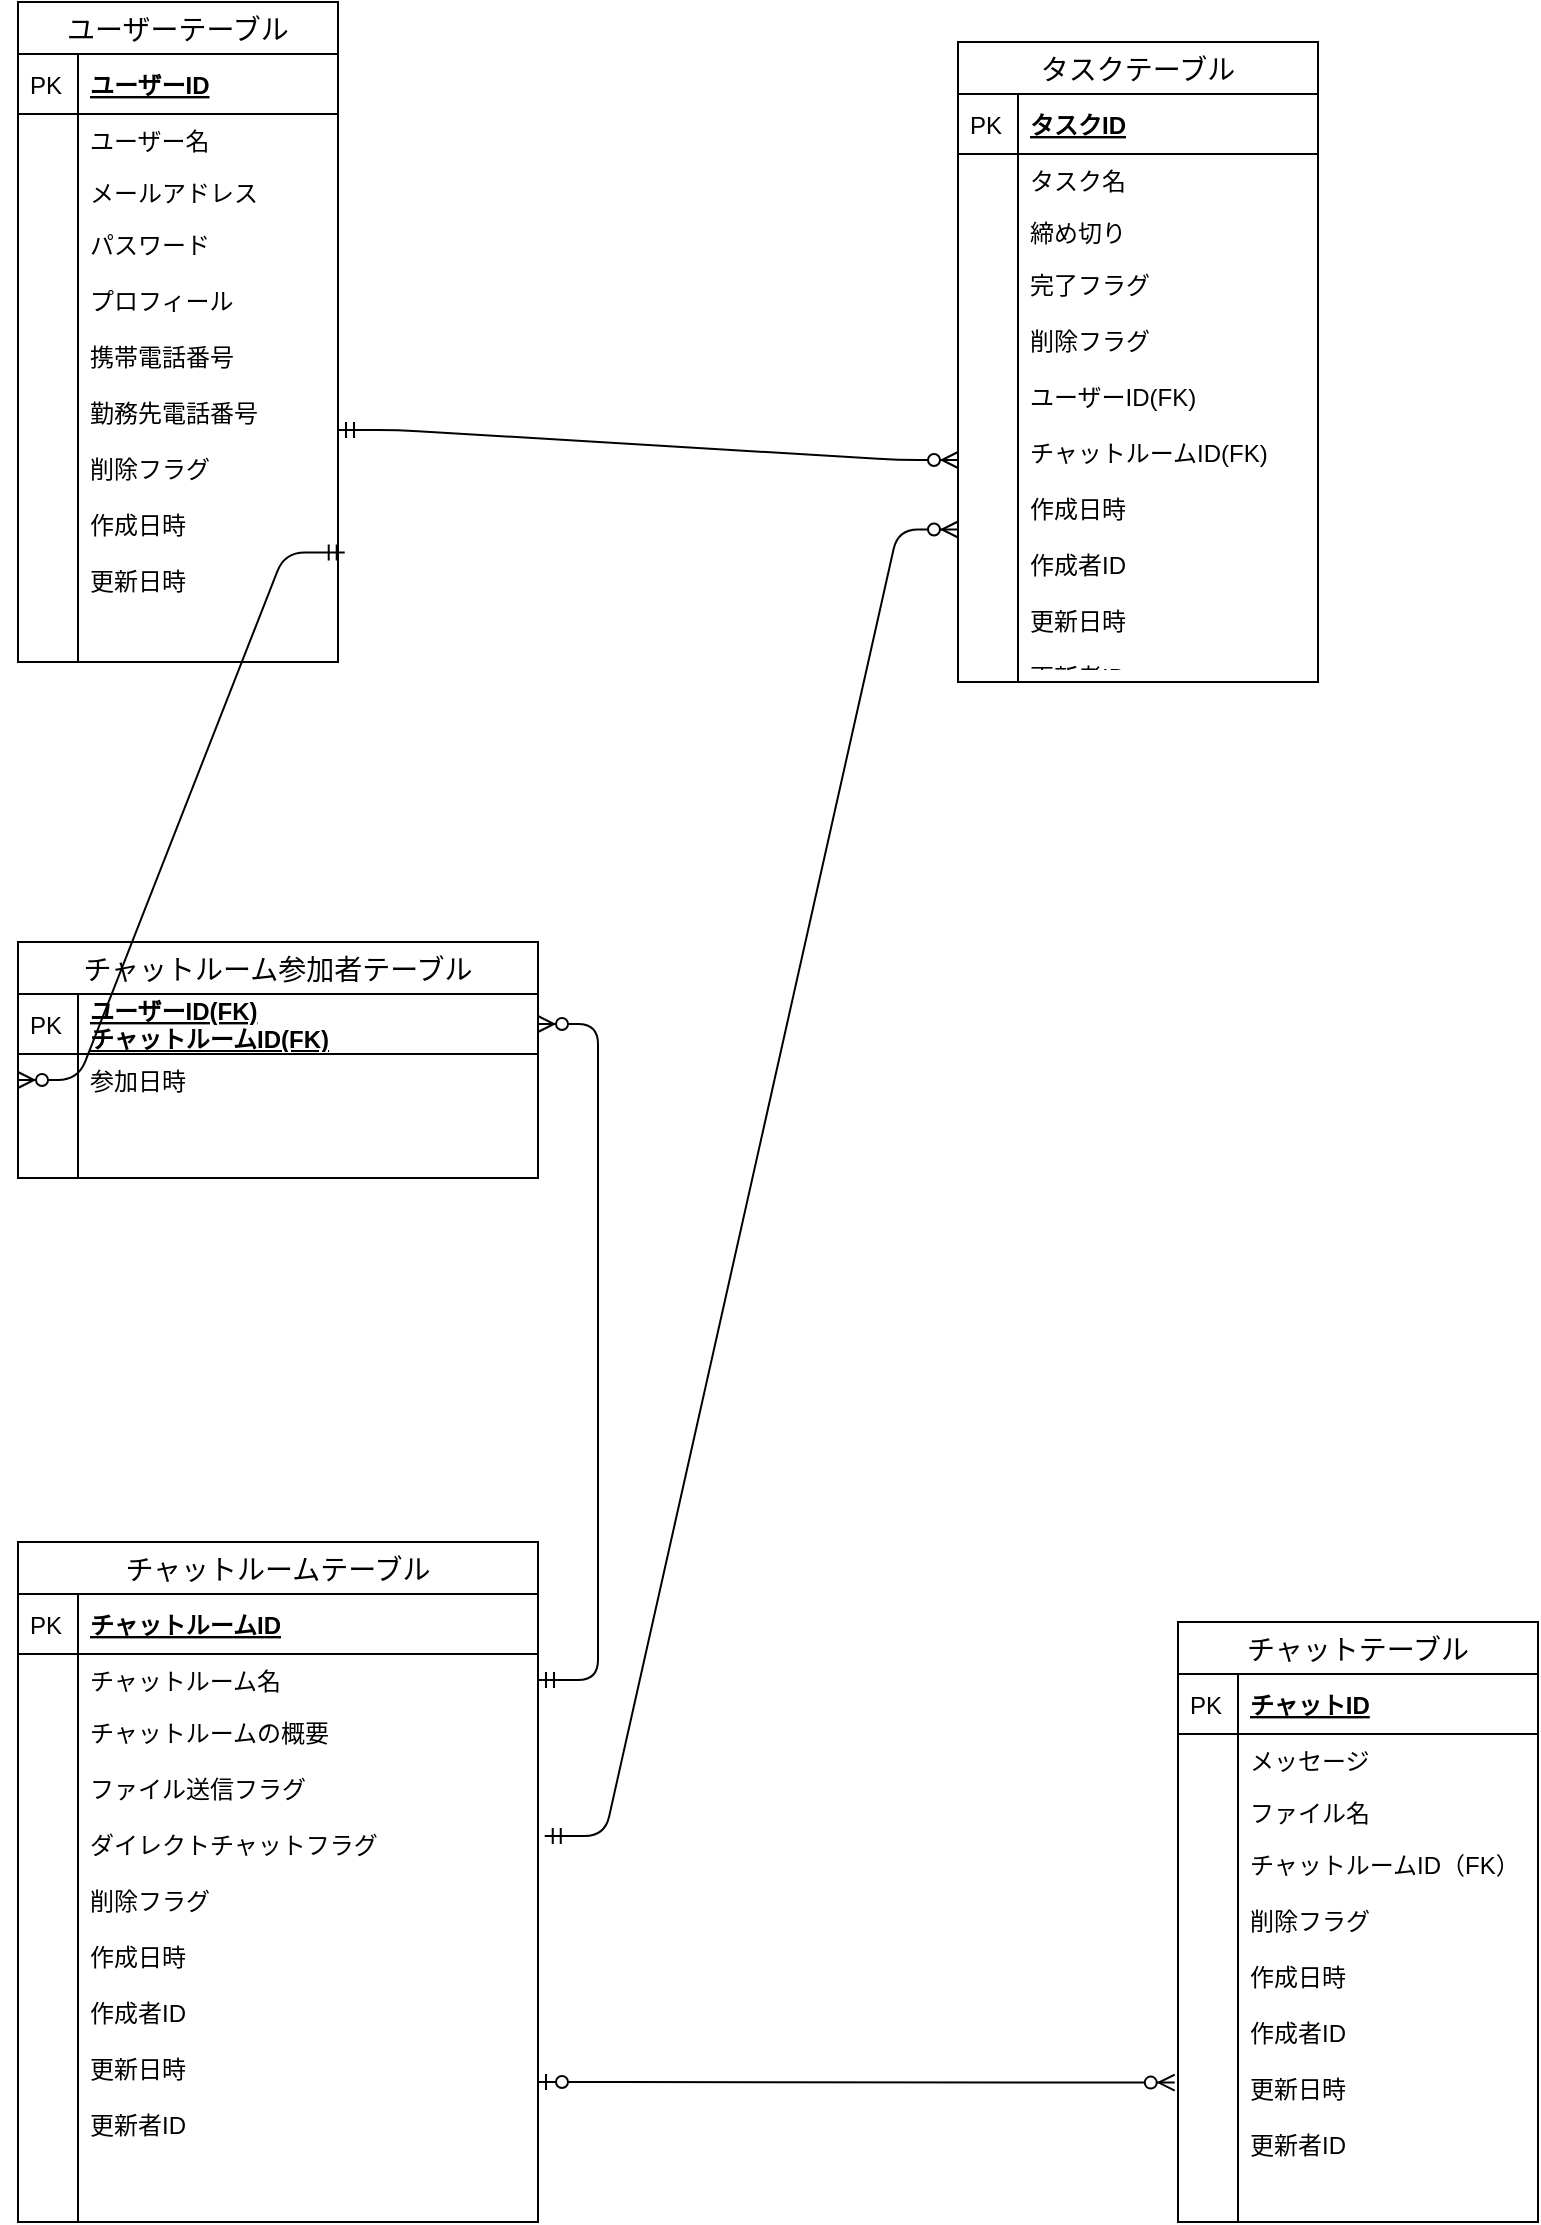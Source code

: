 <mxfile version="13.1.3">
    <diagram id="6hGFLwfOUW9BJ-s0fimq" name="Page-1">
        <mxGraphModel dx="606" dy="635" grid="1" gridSize="10" guides="1" tooltips="1" connect="1" arrows="1" fold="1" page="1" pageScale="1" pageWidth="827" pageHeight="1169" math="0" shadow="0">
            <root>
                <mxCell id="0"/>
                <mxCell id="1" parent="0"/>
                <mxCell id="81" value="ユーザーテーブル" style="swimlane;fontStyle=0;childLayout=stackLayout;horizontal=1;startSize=26;horizontalStack=0;resizeParent=1;resizeParentMax=0;resizeLast=0;collapsible=1;marginBottom=0;align=center;fontSize=14;" parent="1" vertex="1">
                    <mxGeometry x="50" y="40" width="160" height="330" as="geometry"/>
                </mxCell>
                <mxCell id="82" value="ユーザーID" style="shape=partialRectangle;top=0;left=0;right=0;bottom=1;align=left;verticalAlign=middle;fillColor=none;spacingLeft=34;spacingRight=4;overflow=hidden;rotatable=0;points=[[0,0.5],[1,0.5]];portConstraint=eastwest;dropTarget=0;fontStyle=5;fontSize=12;" parent="81" vertex="1">
                    <mxGeometry y="26" width="160" height="30" as="geometry"/>
                </mxCell>
                <mxCell id="83" value="PK" style="shape=partialRectangle;top=0;left=0;bottom=0;fillColor=none;align=left;verticalAlign=middle;spacingLeft=4;spacingRight=4;overflow=hidden;rotatable=0;points=[];portConstraint=eastwest;part=1;fontSize=12;" parent="82" vertex="1" connectable="0">
                    <mxGeometry width="30" height="30" as="geometry"/>
                </mxCell>
                <mxCell id="84" value="ユーザー名&#10;" style="shape=partialRectangle;top=0;left=0;right=0;bottom=0;align=left;verticalAlign=top;fillColor=none;spacingLeft=34;spacingRight=4;overflow=hidden;rotatable=0;points=[[0,0.5],[1,0.5]];portConstraint=eastwest;dropTarget=0;fontSize=12;" parent="81" vertex="1">
                    <mxGeometry y="56" width="160" height="26" as="geometry"/>
                </mxCell>
                <mxCell id="85" value="" style="shape=partialRectangle;top=0;left=0;bottom=0;fillColor=none;align=left;verticalAlign=top;spacingLeft=4;spacingRight=4;overflow=hidden;rotatable=0;points=[];portConstraint=eastwest;part=1;fontSize=12;" parent="84" vertex="1" connectable="0">
                    <mxGeometry width="30" height="26" as="geometry"/>
                </mxCell>
                <mxCell id="86" value="メールアドレス" style="shape=partialRectangle;top=0;left=0;right=0;bottom=0;align=left;verticalAlign=top;fillColor=none;spacingLeft=34;spacingRight=4;overflow=hidden;rotatable=0;points=[[0,0.5],[1,0.5]];portConstraint=eastwest;dropTarget=0;fontSize=12;" parent="81" vertex="1">
                    <mxGeometry y="82" width="160" height="26" as="geometry"/>
                </mxCell>
                <mxCell id="87" value="" style="shape=partialRectangle;top=0;left=0;bottom=0;fillColor=none;align=left;verticalAlign=top;spacingLeft=4;spacingRight=4;overflow=hidden;rotatable=0;points=[];portConstraint=eastwest;part=1;fontSize=12;" parent="86" vertex="1" connectable="0">
                    <mxGeometry width="30" height="26" as="geometry"/>
                </mxCell>
                <mxCell id="88" value="パスワード&#10;&#10;プロフィール&#10;&#10;携帯電話番号&#10;&#10;勤務先電話番号&#10;&#10;削除フラグ&#10;&#10;作成日時&#10;&#10;更新日時&#10;&#10;" style="shape=partialRectangle;top=0;left=0;right=0;bottom=0;align=left;verticalAlign=top;fillColor=none;spacingLeft=34;spacingRight=4;overflow=hidden;rotatable=0;points=[[0,0.5],[1,0.5]];portConstraint=eastwest;dropTarget=0;fontSize=12;" parent="81" vertex="1">
                    <mxGeometry y="108" width="160" height="212" as="geometry"/>
                </mxCell>
                <mxCell id="89" value="" style="shape=partialRectangle;top=0;left=0;bottom=0;fillColor=none;align=left;verticalAlign=top;spacingLeft=4;spacingRight=4;overflow=hidden;rotatable=0;points=[];portConstraint=eastwest;part=1;fontSize=12;" parent="88" vertex="1" connectable="0">
                    <mxGeometry width="30" height="212.0" as="geometry"/>
                </mxCell>
                <mxCell id="90" value="" style="shape=partialRectangle;top=0;left=0;right=0;bottom=0;align=left;verticalAlign=top;fillColor=none;spacingLeft=34;spacingRight=4;overflow=hidden;rotatable=0;points=[[0,0.5],[1,0.5]];portConstraint=eastwest;dropTarget=0;fontSize=12;" parent="81" vertex="1">
                    <mxGeometry y="320" width="160" height="10" as="geometry"/>
                </mxCell>
                <mxCell id="91" value="" style="shape=partialRectangle;top=0;left=0;bottom=0;fillColor=none;align=left;verticalAlign=top;spacingLeft=4;spacingRight=4;overflow=hidden;rotatable=0;points=[];portConstraint=eastwest;part=1;fontSize=12;" parent="90" vertex="1" connectable="0">
                    <mxGeometry width="30" height="10" as="geometry"/>
                </mxCell>
                <mxCell id="113" value="タスクテーブル" style="swimlane;fontStyle=0;childLayout=stackLayout;horizontal=1;startSize=26;horizontalStack=0;resizeParent=1;resizeParentMax=0;resizeLast=0;collapsible=1;marginBottom=0;align=center;fontSize=14;" parent="1" vertex="1">
                    <mxGeometry x="520" y="60" width="180" height="320" as="geometry"/>
                </mxCell>
                <mxCell id="114" value="タスクID" style="shape=partialRectangle;top=0;left=0;right=0;bottom=1;align=left;verticalAlign=middle;fillColor=none;spacingLeft=34;spacingRight=4;overflow=hidden;rotatable=0;points=[[0,0.5],[1,0.5]];portConstraint=eastwest;dropTarget=0;fontStyle=5;fontSize=12;" parent="113" vertex="1">
                    <mxGeometry y="26" width="180" height="30" as="geometry"/>
                </mxCell>
                <mxCell id="115" value="PK" style="shape=partialRectangle;top=0;left=0;bottom=0;fillColor=none;align=left;verticalAlign=middle;spacingLeft=4;spacingRight=4;overflow=hidden;rotatable=0;points=[];portConstraint=eastwest;part=1;fontSize=12;" parent="114" vertex="1" connectable="0">
                    <mxGeometry width="30" height="30" as="geometry"/>
                </mxCell>
                <mxCell id="116" value="タスク名&#10;&#10;" style="shape=partialRectangle;top=0;left=0;right=0;bottom=0;align=left;verticalAlign=top;fillColor=none;spacingLeft=34;spacingRight=4;overflow=hidden;rotatable=0;points=[[0,0.5],[1,0.5]];portConstraint=eastwest;dropTarget=0;fontSize=12;" parent="113" vertex="1">
                    <mxGeometry y="56" width="180" height="26" as="geometry"/>
                </mxCell>
                <mxCell id="117" value="" style="shape=partialRectangle;top=0;left=0;bottom=0;fillColor=none;align=left;verticalAlign=top;spacingLeft=4;spacingRight=4;overflow=hidden;rotatable=0;points=[];portConstraint=eastwest;part=1;fontSize=12;" parent="116" vertex="1" connectable="0">
                    <mxGeometry width="30" height="26" as="geometry"/>
                </mxCell>
                <mxCell id="118" value="締め切り" style="shape=partialRectangle;top=0;left=0;right=0;bottom=0;align=left;verticalAlign=top;fillColor=none;spacingLeft=34;spacingRight=4;overflow=hidden;rotatable=0;points=[[0,0.5],[1,0.5]];portConstraint=eastwest;dropTarget=0;fontSize=12;" parent="113" vertex="1">
                    <mxGeometry y="82" width="180" height="26" as="geometry"/>
                </mxCell>
                <mxCell id="119" value="" style="shape=partialRectangle;top=0;left=0;bottom=0;fillColor=none;align=left;verticalAlign=top;spacingLeft=4;spacingRight=4;overflow=hidden;rotatable=0;points=[];portConstraint=eastwest;part=1;fontSize=12;" parent="118" vertex="1" connectable="0">
                    <mxGeometry width="30" height="26" as="geometry"/>
                </mxCell>
                <mxCell id="120" value="完了フラグ&#10;&#10;削除フラグ&#10;&#10;ユーザーID(FK)&#10;&#10;チャットルームID(FK)&#10;&#10;作成日時&#10;&#10;作成者ID&#10;&#10;更新日時&#10;&#10;更新者ID&#10;&#10;" style="shape=partialRectangle;top=0;left=0;right=0;bottom=0;align=left;verticalAlign=top;fillColor=none;spacingLeft=34;spacingRight=4;overflow=hidden;rotatable=0;points=[[0,0.5],[1,0.5]];portConstraint=eastwest;dropTarget=0;fontSize=12;" parent="113" vertex="1">
                    <mxGeometry y="108" width="180" height="202" as="geometry"/>
                </mxCell>
                <mxCell id="121" value="" style="shape=partialRectangle;top=0;left=0;bottom=0;fillColor=none;align=left;verticalAlign=top;spacingLeft=4;spacingRight=4;overflow=hidden;rotatable=0;points=[];portConstraint=eastwest;part=1;fontSize=12;" parent="120" vertex="1" connectable="0">
                    <mxGeometry width="30" height="202.0" as="geometry"/>
                </mxCell>
                <mxCell id="122" value="" style="shape=partialRectangle;top=0;left=0;right=0;bottom=0;align=left;verticalAlign=top;fillColor=none;spacingLeft=34;spacingRight=4;overflow=hidden;rotatable=0;points=[[0,0.5],[1,0.5]];portConstraint=eastwest;dropTarget=0;fontSize=12;" parent="113" vertex="1">
                    <mxGeometry y="310" width="180" height="10" as="geometry"/>
                </mxCell>
                <mxCell id="123" value="" style="shape=partialRectangle;top=0;left=0;bottom=0;fillColor=none;align=left;verticalAlign=top;spacingLeft=4;spacingRight=4;overflow=hidden;rotatable=0;points=[];portConstraint=eastwest;part=1;fontSize=12;" parent="122" vertex="1" connectable="0">
                    <mxGeometry width="30" height="10" as="geometry"/>
                </mxCell>
                <mxCell id="92" value="チャットルーム参加者テーブル" style="swimlane;fontStyle=0;childLayout=stackLayout;horizontal=1;startSize=26;horizontalStack=0;resizeParent=1;resizeParentMax=0;resizeLast=0;collapsible=1;marginBottom=0;align=center;fontSize=14;" parent="1" vertex="1">
                    <mxGeometry x="50" y="510" width="260" height="118" as="geometry"/>
                </mxCell>
                <mxCell id="93" value="ユーザーID(FK)&#10;チャットルームID(FK)" style="shape=partialRectangle;top=0;left=0;right=0;bottom=1;align=left;verticalAlign=middle;fillColor=none;spacingLeft=34;spacingRight=4;overflow=hidden;rotatable=0;points=[[0,0.5],[1,0.5]];portConstraint=eastwest;dropTarget=0;fontStyle=5;fontSize=12;" parent="92" vertex="1">
                    <mxGeometry y="26" width="260" height="30" as="geometry"/>
                </mxCell>
                <mxCell id="94" value="PK" style="shape=partialRectangle;top=0;left=0;bottom=0;fillColor=none;align=left;verticalAlign=middle;spacingLeft=4;spacingRight=4;overflow=hidden;rotatable=0;points=[];portConstraint=eastwest;part=1;fontSize=12;" parent="93" vertex="1" connectable="0">
                    <mxGeometry width="30" height="30" as="geometry"/>
                </mxCell>
                <mxCell id="95" value="参加日時&#10;" style="shape=partialRectangle;top=0;left=0;right=0;bottom=0;align=left;verticalAlign=top;fillColor=none;spacingLeft=34;spacingRight=4;overflow=hidden;rotatable=0;points=[[0,0.5],[1,0.5]];portConstraint=eastwest;dropTarget=0;fontSize=12;" parent="92" vertex="1">
                    <mxGeometry y="56" width="260" height="26" as="geometry"/>
                </mxCell>
                <mxCell id="96" value="" style="shape=partialRectangle;top=0;left=0;bottom=0;fillColor=none;align=left;verticalAlign=top;spacingLeft=4;spacingRight=4;overflow=hidden;rotatable=0;points=[];portConstraint=eastwest;part=1;fontSize=12;" parent="95" vertex="1" connectable="0">
                    <mxGeometry width="30" height="26" as="geometry"/>
                </mxCell>
                <mxCell id="97" value="" style="shape=partialRectangle;top=0;left=0;right=0;bottom=0;align=left;verticalAlign=top;fillColor=none;spacingLeft=34;spacingRight=4;overflow=hidden;rotatable=0;points=[[0,0.5],[1,0.5]];portConstraint=eastwest;dropTarget=0;fontSize=12;" parent="92" vertex="1">
                    <mxGeometry y="82" width="260" height="26" as="geometry"/>
                </mxCell>
                <mxCell id="98" value="" style="shape=partialRectangle;top=0;left=0;bottom=0;fillColor=none;align=left;verticalAlign=top;spacingLeft=4;spacingRight=4;overflow=hidden;rotatable=0;points=[];portConstraint=eastwest;part=1;fontSize=12;" parent="97" vertex="1" connectable="0">
                    <mxGeometry width="30" height="26" as="geometry"/>
                </mxCell>
                <mxCell id="101" value="" style="shape=partialRectangle;top=0;left=0;right=0;bottom=0;align=left;verticalAlign=top;fillColor=none;spacingLeft=34;spacingRight=4;overflow=hidden;rotatable=0;points=[[0,0.5],[1,0.5]];portConstraint=eastwest;dropTarget=0;fontSize=12;" parent="92" vertex="1">
                    <mxGeometry y="108" width="260" height="10" as="geometry"/>
                </mxCell>
                <mxCell id="102" value="" style="shape=partialRectangle;top=0;left=0;bottom=0;fillColor=none;align=left;verticalAlign=top;spacingLeft=4;spacingRight=4;overflow=hidden;rotatable=0;points=[];portConstraint=eastwest;part=1;fontSize=12;" parent="101" vertex="1" connectable="0">
                    <mxGeometry width="30" height="10" as="geometry"/>
                </mxCell>
                <mxCell id="104" value="チャットルームテーブル" style="swimlane;fontStyle=0;childLayout=stackLayout;horizontal=1;startSize=26;horizontalStack=0;resizeParent=1;resizeParentMax=0;resizeLast=0;collapsible=1;marginBottom=0;align=center;fontSize=14;" parent="1" vertex="1">
                    <mxGeometry x="50" y="810" width="260" height="340" as="geometry"/>
                </mxCell>
                <mxCell id="105" value="チャットルームID" style="shape=partialRectangle;top=0;left=0;right=0;bottom=1;align=left;verticalAlign=middle;fillColor=none;spacingLeft=34;spacingRight=4;overflow=hidden;rotatable=0;points=[[0,0.5],[1,0.5]];portConstraint=eastwest;dropTarget=0;fontStyle=5;fontSize=12;" parent="104" vertex="1">
                    <mxGeometry y="26" width="260" height="30" as="geometry"/>
                </mxCell>
                <mxCell id="106" value="PK" style="shape=partialRectangle;top=0;left=0;bottom=0;fillColor=none;align=left;verticalAlign=middle;spacingLeft=4;spacingRight=4;overflow=hidden;rotatable=0;points=[];portConstraint=eastwest;part=1;fontSize=12;" parent="105" vertex="1" connectable="0">
                    <mxGeometry width="30" height="30" as="geometry"/>
                </mxCell>
                <mxCell id="107" value="チャットルーム名&#10;" style="shape=partialRectangle;top=0;left=0;right=0;bottom=0;align=left;verticalAlign=top;fillColor=none;spacingLeft=34;spacingRight=4;overflow=hidden;rotatable=0;points=[[0,0.5],[1,0.5]];portConstraint=eastwest;dropTarget=0;fontSize=12;" parent="104" vertex="1">
                    <mxGeometry y="56" width="260" height="26" as="geometry"/>
                </mxCell>
                <mxCell id="108" value="" style="shape=partialRectangle;top=0;left=0;bottom=0;fillColor=none;align=left;verticalAlign=top;spacingLeft=4;spacingRight=4;overflow=hidden;rotatable=0;points=[];portConstraint=eastwest;part=1;fontSize=12;" parent="107" vertex="1" connectable="0">
                    <mxGeometry width="30" height="26" as="geometry"/>
                </mxCell>
                <mxCell id="109" value="チャットルームの概要&#10;&#10;ファイル送信フラグ&#10;&#10;ダイレクトチャットフラグ&#10;&#10;削除フラグ&#10;&#10;作成日時&#10;&#10;作成者ID&#10;&#10;更新日時&#10;&#10;更新者ID&#10;&#10;" style="shape=partialRectangle;top=0;left=0;right=0;bottom=0;align=left;verticalAlign=top;fillColor=none;spacingLeft=34;spacingRight=4;overflow=hidden;rotatable=0;points=[[0,0.5],[1,0.5]];portConstraint=eastwest;dropTarget=0;fontSize=12;" parent="104" vertex="1">
                    <mxGeometry y="82" width="260" height="248" as="geometry"/>
                </mxCell>
                <mxCell id="110" value="" style="shape=partialRectangle;top=0;left=0;bottom=0;fillColor=none;align=left;verticalAlign=top;spacingLeft=4;spacingRight=4;overflow=hidden;rotatable=0;points=[];portConstraint=eastwest;part=1;fontSize=12;" parent="109" vertex="1" connectable="0">
                    <mxGeometry width="30" height="248.0" as="geometry"/>
                </mxCell>
                <mxCell id="111" value="" style="shape=partialRectangle;top=0;left=0;right=0;bottom=0;align=left;verticalAlign=top;fillColor=none;spacingLeft=34;spacingRight=4;overflow=hidden;rotatable=0;points=[[0,0.5],[1,0.5]];portConstraint=eastwest;dropTarget=0;fontSize=12;" parent="104" vertex="1">
                    <mxGeometry y="330" width="260" height="10" as="geometry"/>
                </mxCell>
                <mxCell id="112" value="" style="shape=partialRectangle;top=0;left=0;bottom=0;fillColor=none;align=left;verticalAlign=top;spacingLeft=4;spacingRight=4;overflow=hidden;rotatable=0;points=[];portConstraint=eastwest;part=1;fontSize=12;" parent="111" vertex="1" connectable="0">
                    <mxGeometry width="30" height="10" as="geometry"/>
                </mxCell>
                <mxCell id="70" value="チャットテーブル" style="swimlane;fontStyle=0;childLayout=stackLayout;horizontal=1;startSize=26;horizontalStack=0;resizeParent=1;resizeParentMax=0;resizeLast=0;collapsible=1;marginBottom=0;align=center;fontSize=14;" parent="1" vertex="1">
                    <mxGeometry x="630" y="850" width="180" height="300" as="geometry"/>
                </mxCell>
                <mxCell id="71" value="チャットID" style="shape=partialRectangle;top=0;left=0;right=0;bottom=1;align=left;verticalAlign=middle;fillColor=none;spacingLeft=34;spacingRight=4;overflow=hidden;rotatable=0;points=[[0,0.5],[1,0.5]];portConstraint=eastwest;dropTarget=0;fontStyle=5;fontSize=12;" parent="70" vertex="1">
                    <mxGeometry y="26" width="180" height="30" as="geometry"/>
                </mxCell>
                <mxCell id="72" value="PK" style="shape=partialRectangle;top=0;left=0;bottom=0;fillColor=none;align=left;verticalAlign=middle;spacingLeft=4;spacingRight=4;overflow=hidden;rotatable=0;points=[];portConstraint=eastwest;part=1;fontSize=12;" parent="71" vertex="1" connectable="0">
                    <mxGeometry width="30" height="30" as="geometry"/>
                </mxCell>
                <mxCell id="73" value="メッセージ&#10;" style="shape=partialRectangle;top=0;left=0;right=0;bottom=0;align=left;verticalAlign=top;fillColor=none;spacingLeft=34;spacingRight=4;overflow=hidden;rotatable=0;points=[[0,0.5],[1,0.5]];portConstraint=eastwest;dropTarget=0;fontSize=12;" parent="70" vertex="1">
                    <mxGeometry y="56" width="180" height="26" as="geometry"/>
                </mxCell>
                <mxCell id="74" value="" style="shape=partialRectangle;top=0;left=0;bottom=0;fillColor=none;align=left;verticalAlign=top;spacingLeft=4;spacingRight=4;overflow=hidden;rotatable=0;points=[];portConstraint=eastwest;part=1;fontSize=12;" parent="73" vertex="1" connectable="0">
                    <mxGeometry width="30" height="26" as="geometry"/>
                </mxCell>
                <mxCell id="75" value="ファイル名&#10;" style="shape=partialRectangle;top=0;left=0;right=0;bottom=0;align=left;verticalAlign=top;fillColor=none;spacingLeft=34;spacingRight=4;overflow=hidden;rotatable=0;points=[[0,0.5],[1,0.5]];portConstraint=eastwest;dropTarget=0;fontSize=12;" parent="70" vertex="1">
                    <mxGeometry y="82" width="180" height="26" as="geometry"/>
                </mxCell>
                <mxCell id="76" value="" style="shape=partialRectangle;top=0;left=0;bottom=0;fillColor=none;align=left;verticalAlign=top;spacingLeft=4;spacingRight=4;overflow=hidden;rotatable=0;points=[];portConstraint=eastwest;part=1;fontSize=12;" parent="75" vertex="1" connectable="0">
                    <mxGeometry width="30" height="26" as="geometry"/>
                </mxCell>
                <mxCell id="77" value="チャットルームID（FK）&#10;&#10;削除フラグ&#10;&#10;作成日時&#10;&#10;作成者ID&#10;&#10;更新日時&#10;&#10;更新者ID&#10;" style="shape=partialRectangle;top=0;left=0;right=0;bottom=0;align=left;verticalAlign=top;fillColor=none;spacingLeft=34;spacingRight=4;overflow=hidden;rotatable=0;points=[[0,0.5],[1,0.5]];portConstraint=eastwest;dropTarget=0;fontSize=12;" parent="70" vertex="1">
                    <mxGeometry y="108" width="180" height="182" as="geometry"/>
                </mxCell>
                <mxCell id="78" value="" style="shape=partialRectangle;top=0;left=0;bottom=0;fillColor=none;align=left;verticalAlign=top;spacingLeft=4;spacingRight=4;overflow=hidden;rotatable=0;points=[];portConstraint=eastwest;part=1;fontSize=12;" parent="77" vertex="1" connectable="0">
                    <mxGeometry width="30" height="182.0" as="geometry"/>
                </mxCell>
                <mxCell id="79" value="" style="shape=partialRectangle;top=0;left=0;right=0;bottom=0;align=left;verticalAlign=top;fillColor=none;spacingLeft=34;spacingRight=4;overflow=hidden;rotatable=0;points=[[0,0.5],[1,0.5]];portConstraint=eastwest;dropTarget=0;fontSize=12;" parent="70" vertex="1">
                    <mxGeometry y="290" width="180" height="10" as="geometry"/>
                </mxCell>
                <mxCell id="80" value="" style="shape=partialRectangle;top=0;left=0;bottom=0;fillColor=none;align=left;verticalAlign=top;spacingLeft=4;spacingRight=4;overflow=hidden;rotatable=0;points=[];portConstraint=eastwest;part=1;fontSize=12;" parent="79" vertex="1" connectable="0">
                    <mxGeometry width="30" height="10" as="geometry"/>
                </mxCell>
                <mxCell id="132" value="" style="edgeStyle=entityRelationEdgeStyle;fontSize=12;html=1;endArrow=ERzeroToMany;startArrow=ERzeroToOne;entryX=-0.009;entryY=0.672;entryDx=0;entryDy=0;entryPerimeter=0;" parent="1" target="77" edge="1">
                    <mxGeometry width="100" height="100" relative="1" as="geometry">
                        <mxPoint x="310" y="1080" as="sourcePoint"/>
                        <mxPoint x="410" y="980" as="targetPoint"/>
                    </mxGeometry>
                </mxCell>
                <mxCell id="133" value="" style="edgeStyle=entityRelationEdgeStyle;fontSize=12;html=1;endArrow=ERzeroToMany;startArrow=ERmandOne;entryX=0;entryY=0.672;entryDx=0;entryDy=0;entryPerimeter=0;exitX=1.013;exitY=0.262;exitDx=0;exitDy=0;exitPerimeter=0;" parent="1" source="109" target="120" edge="1">
                    <mxGeometry width="100" height="100" relative="1" as="geometry">
                        <mxPoint x="380" y="660" as="sourcePoint"/>
                        <mxPoint x="480" y="560" as="targetPoint"/>
                    </mxGeometry>
                </mxCell>
                <mxCell id="134" value="" style="edgeStyle=entityRelationEdgeStyle;fontSize=12;html=1;endArrow=ERzeroToMany;startArrow=ERmandOne;entryX=0;entryY=0.5;entryDx=0;entryDy=0;" parent="1" source="88" target="120" edge="1">
                    <mxGeometry width="100" height="100" relative="1" as="geometry">
                        <mxPoint x="350" y="290" as="sourcePoint"/>
                        <mxPoint x="510" y="254" as="targetPoint"/>
                    </mxGeometry>
                </mxCell>
                <mxCell id="135" value="" style="edgeStyle=entityRelationEdgeStyle;fontSize=12;html=1;endArrow=ERzeroToMany;startArrow=ERmandOne;exitX=1.021;exitY=0.789;exitDx=0;exitDy=0;exitPerimeter=0;entryX=0;entryY=0.5;entryDx=0;entryDy=0;" parent="1" source="88" target="95" edge="1">
                    <mxGeometry width="100" height="100" relative="1" as="geometry">
                        <mxPoint x="380" y="440" as="sourcePoint"/>
                        <mxPoint x="480" y="340" as="targetPoint"/>
                    </mxGeometry>
                </mxCell>
                <mxCell id="136" value="" style="edgeStyle=entityRelationEdgeStyle;fontSize=12;html=1;endArrow=ERzeroToMany;startArrow=ERmandOne;exitX=1;exitY=0.5;exitDx=0;exitDy=0;" parent="1" source="107" target="93" edge="1">
                    <mxGeometry width="100" height="100" relative="1" as="geometry">
                        <mxPoint x="363.36" y="489.998" as="sourcePoint"/>
                        <mxPoint x="390" y="580" as="targetPoint"/>
                    </mxGeometry>
                </mxCell>
            </root>
        </mxGraphModel>
    </diagram>
</mxfile>
